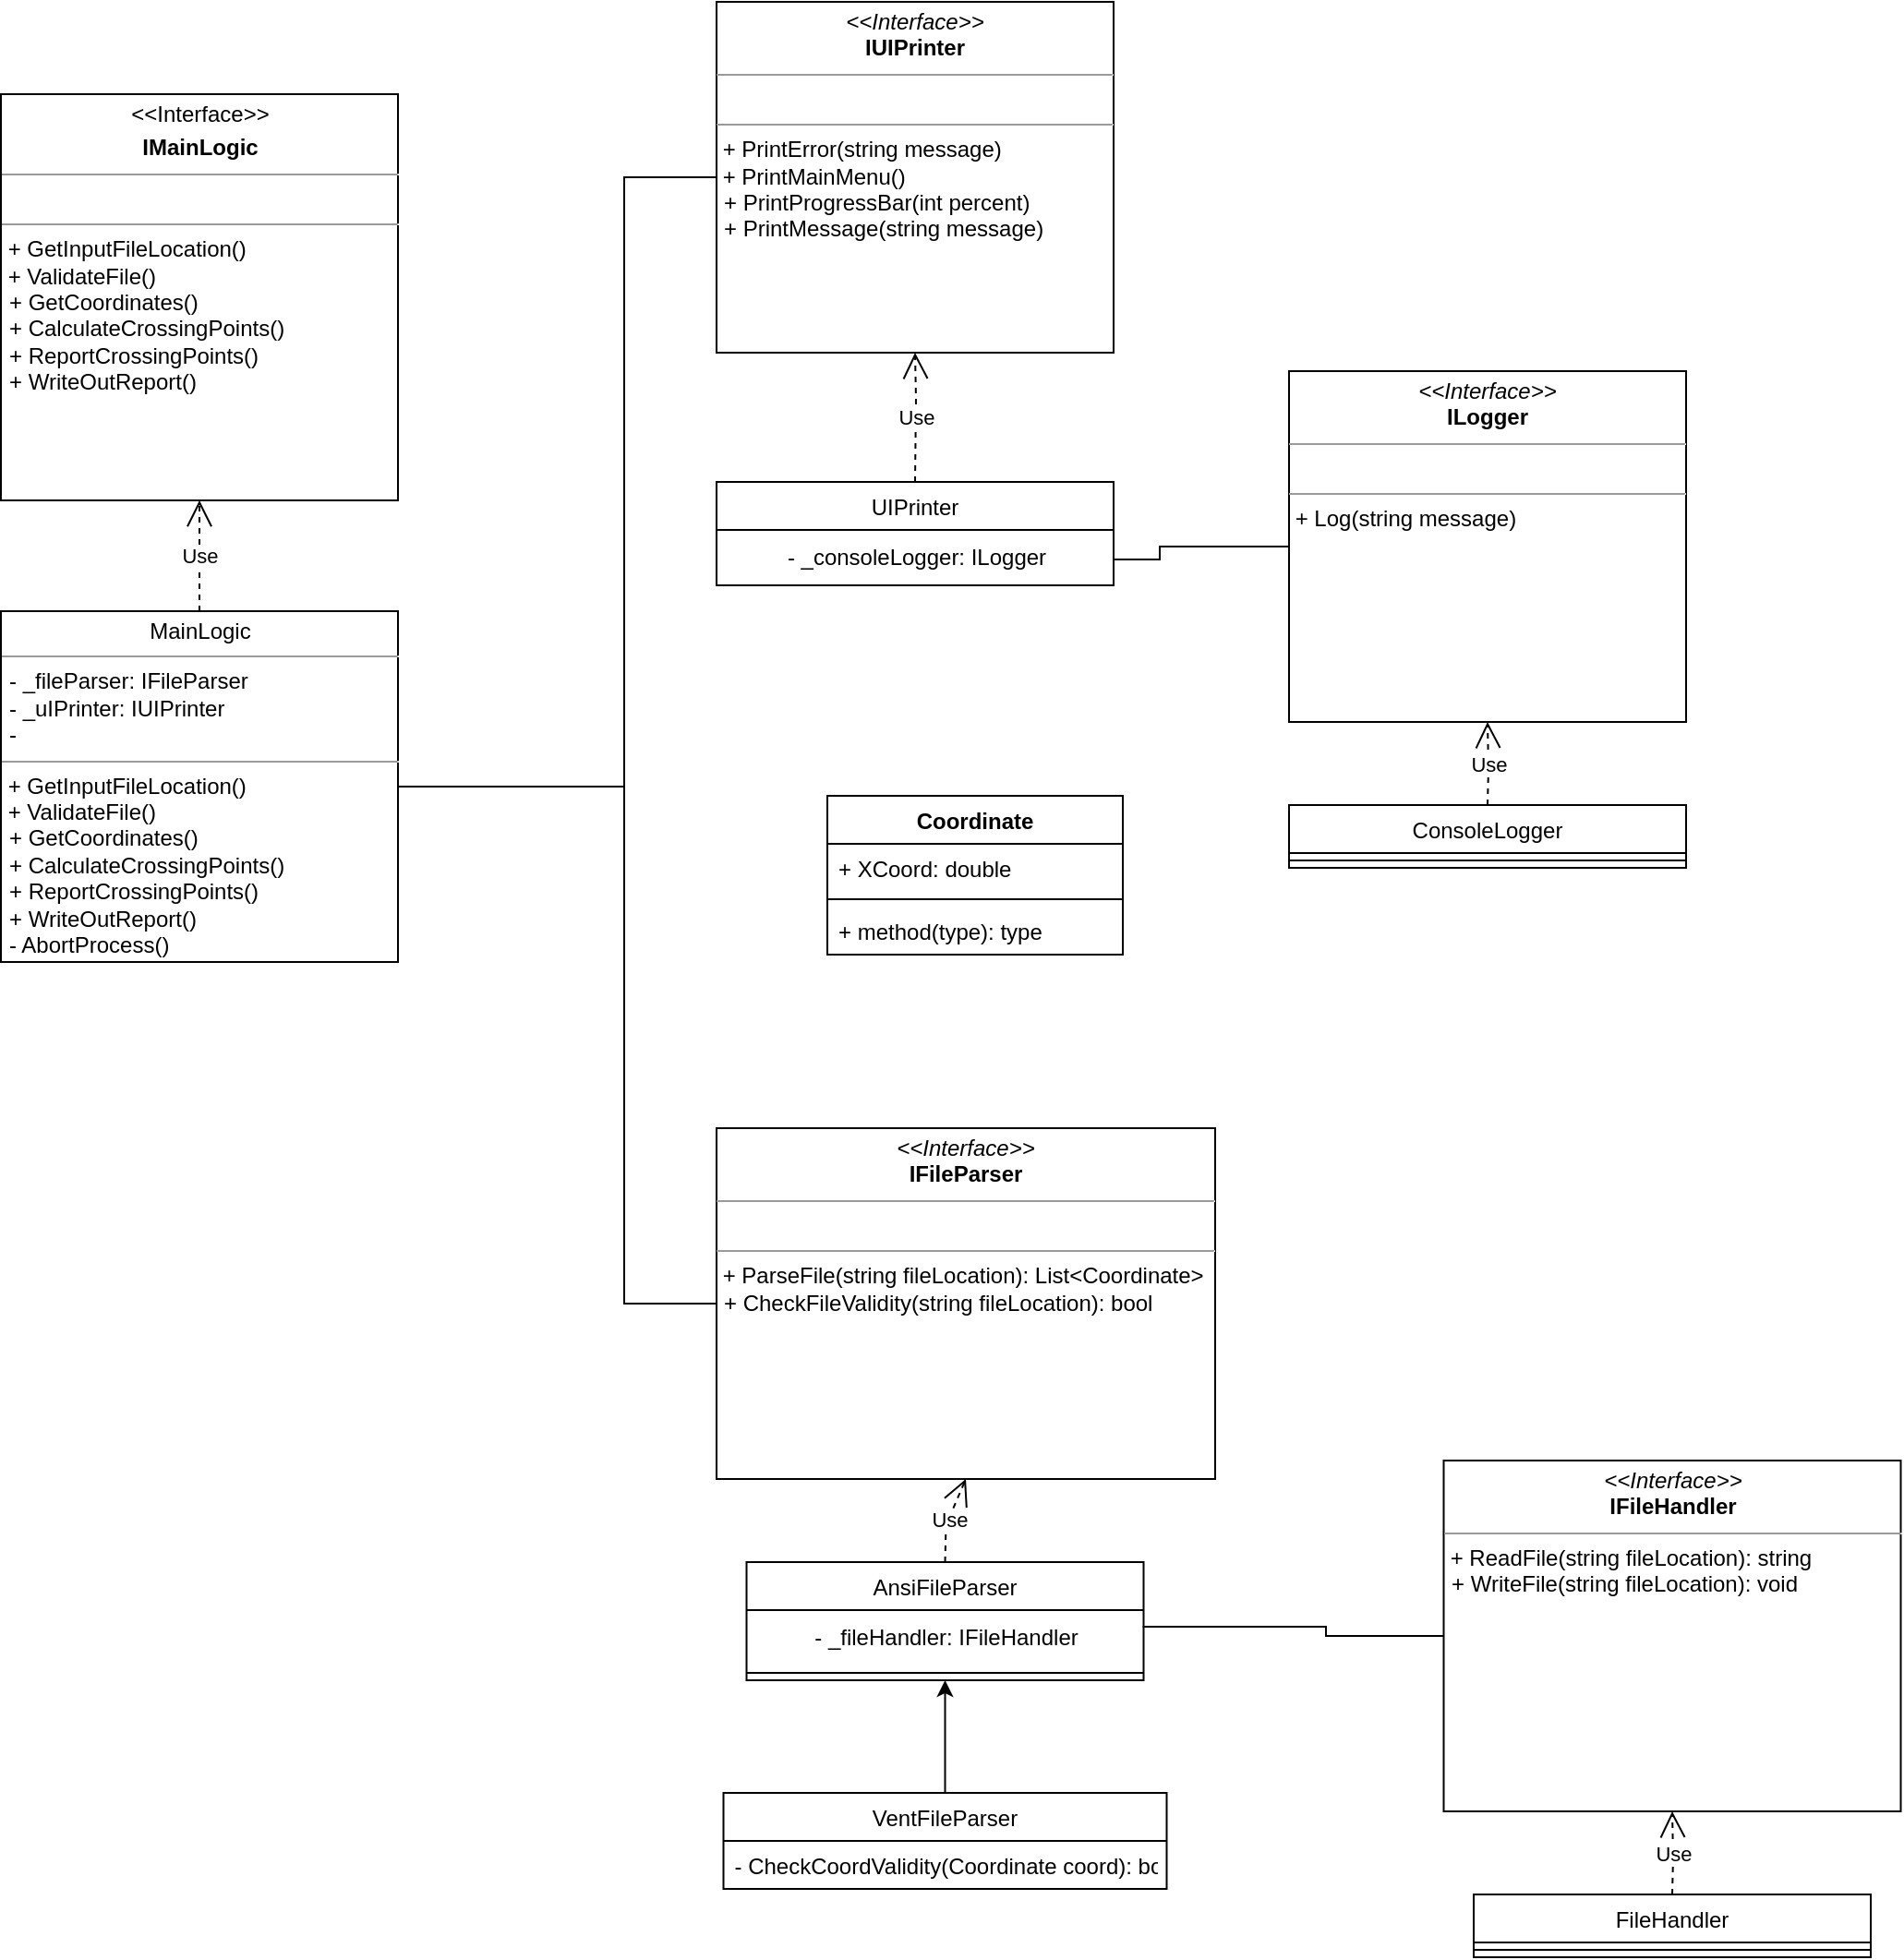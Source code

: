 <mxfile version="20.8.13" type="device"><diagram id="C5RBs43oDa-KdzZeNtuy" name="Page-1"><mxGraphModel dx="2514" dy="889" grid="1" gridSize="10" guides="1" tooltips="1" connect="1" arrows="1" fold="1" page="1" pageScale="1" pageWidth="827" pageHeight="1169" math="0" shadow="0"><root><mxCell id="WIyWlLk6GJQsqaUBKTNV-0"/><mxCell id="WIyWlLk6GJQsqaUBKTNV-1" parent="WIyWlLk6GJQsqaUBKTNV-0"/><mxCell id="u6W1rbZ5G3GZW_-d9yAA-17" value="AnsiFileParser" style="swimlane;fontStyle=0;align=center;verticalAlign=top;childLayout=stackLayout;horizontal=1;startSize=26;horizontalStack=0;resizeParent=1;resizeParentMax=0;resizeLast=0;collapsible=1;marginBottom=0;" parent="WIyWlLk6GJQsqaUBKTNV-1" vertex="1"><mxGeometry x="306.25" y="1065" width="215" height="64" as="geometry"/></mxCell><mxCell id="7LkYLrlkYIZu47SqaTQl-26" value="- _fileHandler: IFileHandler" style="text;html=1;align=center;verticalAlign=middle;resizable=0;points=[];autosize=1;strokeColor=none;fillColor=none;" vertex="1" parent="u6W1rbZ5G3GZW_-d9yAA-17"><mxGeometry y="26" width="215" height="30" as="geometry"/></mxCell><mxCell id="u6W1rbZ5G3GZW_-d9yAA-19" value="" style="line;strokeWidth=1;fillColor=none;align=left;verticalAlign=middle;spacingTop=-1;spacingLeft=3;spacingRight=3;rotatable=0;labelPosition=right;points=[];portConstraint=eastwest;strokeColor=inherit;" parent="u6W1rbZ5G3GZW_-d9yAA-17" vertex="1"><mxGeometry y="56" width="215" height="8" as="geometry"/></mxCell><mxCell id="u6W1rbZ5G3GZW_-d9yAA-21" value="&lt;p style=&quot;margin:0px;margin-top:4px;text-align:center;&quot;&gt;&lt;i&gt;&amp;lt;&amp;lt;Interface&amp;gt;&amp;gt;&lt;/i&gt;&lt;br&gt;&lt;b&gt;IFileParser&lt;/b&gt;&lt;br&gt;&lt;/p&gt;&lt;hr size=&quot;1&quot;&gt;&lt;p style=&quot;margin:0px;margin-left:4px;&quot;&gt;&lt;br&gt;&lt;/p&gt;&lt;hr size=&quot;1&quot;&gt;&amp;nbsp;+ ParseFile(string fileLocation): List&amp;lt;Coordinate&amp;gt;&lt;br style=&quot;border-color: var(--border-color);&quot;&gt;&lt;p style=&quot;margin:0px;margin-left:4px;&quot;&gt;+ CheckFileValidity(string fileLocation): bool&lt;/p&gt;" style="verticalAlign=top;align=left;overflow=fill;fontSize=12;fontFamily=Helvetica;html=1;direction=south;" parent="WIyWlLk6GJQsqaUBKTNV-1" vertex="1"><mxGeometry x="290" y="830" width="270" height="190" as="geometry"/></mxCell><mxCell id="u6W1rbZ5G3GZW_-d9yAA-24" value="Use" style="endArrow=open;endSize=12;dashed=1;html=1;rounded=0;exitX=0.5;exitY=0;exitDx=0;exitDy=0;entryX=1;entryY=0.5;entryDx=0;entryDy=0;" parent="WIyWlLk6GJQsqaUBKTNV-1" source="u6W1rbZ5G3GZW_-d9yAA-17" target="u6W1rbZ5G3GZW_-d9yAA-21" edge="1"><mxGeometry width="160" relative="1" as="geometry"><mxPoint x="131.25" y="1175" as="sourcePoint"/><mxPoint x="291.25" y="1175" as="targetPoint"/><Array as="points"><mxPoint x="414.25" y="1045"/></Array></mxGeometry></mxCell><mxCell id="u6W1rbZ5G3GZW_-d9yAA-35" value="" style="endArrow=classic;html=1;rounded=0;exitX=0.5;exitY=0;exitDx=0;exitDy=0;entryX=0.5;entryY=1;entryDx=0;entryDy=0;" parent="WIyWlLk6GJQsqaUBKTNV-1" source="u6W1rbZ5G3GZW_-d9yAA-26" target="u6W1rbZ5G3GZW_-d9yAA-17" edge="1"><mxGeometry width="50" height="50" relative="1" as="geometry"><mxPoint x="493.75" y="1190" as="sourcePoint"/><mxPoint x="413.75" y="1150" as="targetPoint"/></mxGeometry></mxCell><mxCell id="u6W1rbZ5G3GZW_-d9yAA-53" value="&lt;p style=&quot;margin:0px;margin-top:4px;text-align:center;&quot;&gt;MainLogic&lt;br&gt;&lt;/p&gt;&lt;hr size=&quot;1&quot;&gt;&lt;p style=&quot;margin:0px;margin-left:4px;&quot;&gt;- _fileParser: IFileParser&lt;/p&gt;&lt;p style=&quot;margin:0px;margin-left:4px;&quot;&gt;- _uIPrinter: IUIPrinter&lt;/p&gt;&lt;p style=&quot;margin:0px;margin-left:4px;&quot;&gt;-&amp;nbsp;&lt;/p&gt;&lt;hr size=&quot;1&quot;&gt;&amp;nbsp;+ GetInputFileLocation()&lt;br&gt;&amp;nbsp;+ ValidateFile()&lt;br style=&quot;border-color: var(--border-color);&quot;&gt;&lt;p style=&quot;margin:0px;margin-left:4px;&quot;&gt;+ GetCoordinates()&lt;/p&gt;&lt;p style=&quot;margin:0px;margin-left:4px;&quot;&gt;+ CalculateCrossingPoints()&lt;br&gt;&lt;/p&gt;&lt;p style=&quot;margin:0px;margin-left:4px;&quot;&gt;+ ReportCrossingPoints()&lt;/p&gt;&lt;p style=&quot;margin:0px;margin-left:4px;&quot;&gt;+ WriteOutReport()&lt;/p&gt;&lt;p style=&quot;margin:0px;margin-left:4px;&quot;&gt;- AbortProcess()&lt;/p&gt;" style="verticalAlign=top;align=left;overflow=fill;fontSize=12;fontFamily=Helvetica;html=1;direction=south;" parent="WIyWlLk6GJQsqaUBKTNV-1" vertex="1"><mxGeometry x="-97.5" y="550" width="215" height="190" as="geometry"/></mxCell><mxCell id="7LkYLrlkYIZu47SqaTQl-0" value="ConsoleLogger" style="swimlane;fontStyle=0;align=center;verticalAlign=top;childLayout=stackLayout;horizontal=1;startSize=26;horizontalStack=0;resizeParent=1;resizeParentMax=0;resizeLast=0;collapsible=1;marginBottom=0;" vertex="1" parent="WIyWlLk6GJQsqaUBKTNV-1"><mxGeometry x="600" y="655" width="215" height="34" as="geometry"/></mxCell><mxCell id="7LkYLrlkYIZu47SqaTQl-1" value="" style="line;strokeWidth=1;fillColor=none;align=left;verticalAlign=middle;spacingTop=-1;spacingLeft=3;spacingRight=3;rotatable=0;labelPosition=right;points=[];portConstraint=eastwest;strokeColor=inherit;" vertex="1" parent="7LkYLrlkYIZu47SqaTQl-0"><mxGeometry y="26" width="215" height="8" as="geometry"/></mxCell><mxCell id="7LkYLrlkYIZu47SqaTQl-2" value="&lt;p style=&quot;margin:0px;margin-top:4px;text-align:center;&quot;&gt;&lt;i&gt;&amp;lt;&amp;lt;Interface&amp;gt;&amp;gt;&lt;/i&gt;&lt;br&gt;&lt;b&gt;ILogger&lt;/b&gt;&lt;br&gt;&lt;/p&gt;&lt;hr size=&quot;1&quot;&gt;&lt;p style=&quot;margin:0px;margin-left:4px;&quot;&gt;&lt;br&gt;&lt;/p&gt;&lt;hr size=&quot;1&quot;&gt;&amp;nbsp;+ Log(string message)&lt;br&gt;&amp;nbsp;" style="verticalAlign=top;align=left;overflow=fill;fontSize=12;fontFamily=Helvetica;html=1;direction=south;" vertex="1" parent="WIyWlLk6GJQsqaUBKTNV-1"><mxGeometry x="600" y="420" width="215" height="190" as="geometry"/></mxCell><mxCell id="7LkYLrlkYIZu47SqaTQl-3" value="Use" style="endArrow=open;endSize=12;dashed=1;html=1;rounded=0;exitX=0.5;exitY=0;exitDx=0;exitDy=0;entryX=1;entryY=0.5;entryDx=0;entryDy=0;" edge="1" parent="WIyWlLk6GJQsqaUBKTNV-1" source="7LkYLrlkYIZu47SqaTQl-0" target="7LkYLrlkYIZu47SqaTQl-2"><mxGeometry width="160" relative="1" as="geometry"><mxPoint x="425" y="765" as="sourcePoint"/><mxPoint x="585" y="765" as="targetPoint"/><Array as="points"><mxPoint x="708" y="635"/></Array></mxGeometry></mxCell><mxCell id="7LkYLrlkYIZu47SqaTQl-4" value="FileHandler" style="swimlane;fontStyle=0;align=center;verticalAlign=top;childLayout=stackLayout;horizontal=1;startSize=26;horizontalStack=0;resizeParent=1;resizeParentMax=0;resizeLast=0;collapsible=1;marginBottom=0;" vertex="1" parent="WIyWlLk6GJQsqaUBKTNV-1"><mxGeometry x="700" y="1245" width="215" height="34" as="geometry"/></mxCell><mxCell id="7LkYLrlkYIZu47SqaTQl-5" value="" style="line;strokeWidth=1;fillColor=none;align=left;verticalAlign=middle;spacingTop=-1;spacingLeft=3;spacingRight=3;rotatable=0;labelPosition=right;points=[];portConstraint=eastwest;strokeColor=inherit;" vertex="1" parent="7LkYLrlkYIZu47SqaTQl-4"><mxGeometry y="26" width="215" height="8" as="geometry"/></mxCell><mxCell id="7LkYLrlkYIZu47SqaTQl-6" value="&lt;p style=&quot;margin:0px;margin-top:4px;text-align:center;&quot;&gt;&lt;i&gt;&amp;lt;&amp;lt;Interface&amp;gt;&amp;gt;&lt;/i&gt;&lt;br&gt;&lt;b&gt;IFileHandler&lt;/b&gt;&lt;br&gt;&lt;/p&gt;&lt;hr size=&quot;1&quot;&gt;&lt;p style=&quot;margin:0px;margin-left:4px;&quot;&gt;&lt;/p&gt;&amp;nbsp;+ ReadFile(string fileLocation): string&lt;br style=&quot;border-color: var(--border-color);&quot;&gt;&lt;p style=&quot;margin:0px;margin-left:4px;&quot;&gt;+ WriteFile(string fileLocation): void&lt;/p&gt;" style="verticalAlign=top;align=left;overflow=fill;fontSize=12;fontFamily=Helvetica;html=1;direction=south;" vertex="1" parent="WIyWlLk6GJQsqaUBKTNV-1"><mxGeometry x="683.75" y="1010" width="247.5" height="190" as="geometry"/></mxCell><mxCell id="7LkYLrlkYIZu47SqaTQl-7" value="Use" style="endArrow=open;endSize=12;dashed=1;html=1;rounded=0;exitX=0.5;exitY=0;exitDx=0;exitDy=0;entryX=1;entryY=0.5;entryDx=0;entryDy=0;" edge="1" parent="WIyWlLk6GJQsqaUBKTNV-1" source="7LkYLrlkYIZu47SqaTQl-4" target="7LkYLrlkYIZu47SqaTQl-6"><mxGeometry width="160" relative="1" as="geometry"><mxPoint x="525" y="1355" as="sourcePoint"/><mxPoint x="685" y="1355" as="targetPoint"/><Array as="points"><mxPoint x="808" y="1225"/></Array></mxGeometry></mxCell><mxCell id="7LkYLrlkYIZu47SqaTQl-12" value="UIPrinter" style="swimlane;fontStyle=0;align=center;verticalAlign=top;childLayout=stackLayout;horizontal=1;startSize=26;horizontalStack=0;resizeParent=1;resizeParentMax=0;resizeLast=0;collapsible=1;marginBottom=0;" vertex="1" parent="WIyWlLk6GJQsqaUBKTNV-1"><mxGeometry x="290" y="480" width="215" height="56" as="geometry"/></mxCell><mxCell id="7LkYLrlkYIZu47SqaTQl-24" value="- _consoleLogger: ILogger" style="text;html=1;align=center;verticalAlign=middle;resizable=0;points=[];autosize=1;strokeColor=none;fillColor=none;" vertex="1" parent="7LkYLrlkYIZu47SqaTQl-12"><mxGeometry y="26" width="215" height="30" as="geometry"/></mxCell><mxCell id="7LkYLrlkYIZu47SqaTQl-14" value="&lt;p style=&quot;margin:0px;margin-top:4px;text-align:center;&quot;&gt;&lt;i&gt;&amp;lt;&amp;lt;Interface&amp;gt;&amp;gt;&lt;/i&gt;&lt;br&gt;&lt;b&gt;IUIPrinter&lt;/b&gt;&lt;br&gt;&lt;/p&gt;&lt;hr size=&quot;1&quot;&gt;&lt;p style=&quot;margin:0px;margin-left:4px;&quot;&gt;&lt;br&gt;&lt;/p&gt;&lt;hr size=&quot;1&quot;&gt;&amp;nbsp;+ PrintError(string message)&lt;br style=&quot;border-color: var(--border-color);&quot;&gt;&amp;nbsp;+ PrintMainMenu()&lt;br style=&quot;border-color: var(--border-color);&quot;&gt;&lt;p style=&quot;border-color: var(--border-color); margin: 0px 0px 0px 4px;&quot;&gt;+ PrintProgressBar(int percent)&lt;/p&gt;&lt;p style=&quot;border-color: var(--border-color); margin: 0px 0px 0px 4px;&quot;&gt;+ PrintMessage(string message)&lt;/p&gt;&amp;nbsp;" style="verticalAlign=top;align=left;overflow=fill;fontSize=12;fontFamily=Helvetica;html=1;direction=south;" vertex="1" parent="WIyWlLk6GJQsqaUBKTNV-1"><mxGeometry x="290" y="220" width="215" height="190" as="geometry"/></mxCell><mxCell id="7LkYLrlkYIZu47SqaTQl-15" value="Use" style="endArrow=open;endSize=12;dashed=1;html=1;rounded=0;exitX=0.5;exitY=0;exitDx=0;exitDy=0;entryX=1;entryY=0.5;entryDx=0;entryDy=0;" edge="1" parent="WIyWlLk6GJQsqaUBKTNV-1" source="7LkYLrlkYIZu47SqaTQl-12" target="7LkYLrlkYIZu47SqaTQl-14"><mxGeometry width="160" relative="1" as="geometry"><mxPoint x="115" y="565" as="sourcePoint"/><mxPoint x="275" y="565" as="targetPoint"/><Array as="points"><mxPoint x="398" y="435"/></Array></mxGeometry></mxCell><mxCell id="7LkYLrlkYIZu47SqaTQl-16" value="" style="endArrow=none;html=1;rounded=0;entryX=0.5;entryY=1;entryDx=0;entryDy=0;exitX=1;exitY=0.75;exitDx=0;exitDy=0;" edge="1" parent="WIyWlLk6GJQsqaUBKTNV-1" source="7LkYLrlkYIZu47SqaTQl-12" target="7LkYLrlkYIZu47SqaTQl-2"><mxGeometry width="50" height="50" relative="1" as="geometry"><mxPoint x="430" y="540" as="sourcePoint"/><mxPoint x="540" y="740" as="targetPoint"/><Array as="points"><mxPoint x="530" y="522"/><mxPoint x="530" y="515"/></Array></mxGeometry></mxCell><mxCell id="7LkYLrlkYIZu47SqaTQl-21" value="" style="endArrow=none;html=1;rounded=0;entryX=0.5;entryY=1;entryDx=0;entryDy=0;exitX=0.5;exitY=0;exitDx=0;exitDy=0;" edge="1" parent="WIyWlLk6GJQsqaUBKTNV-1" source="u6W1rbZ5G3GZW_-d9yAA-53" target="7LkYLrlkYIZu47SqaTQl-14"><mxGeometry width="50" height="50" relative="1" as="geometry"><mxPoint x="10" y="472" as="sourcePoint"/><mxPoint x="330" y="640" as="targetPoint"/><Array as="points"><mxPoint x="240" y="645"/><mxPoint x="240" y="530"/><mxPoint x="240" y="315"/></Array></mxGeometry></mxCell><mxCell id="7LkYLrlkYIZu47SqaTQl-23" value="" style="endArrow=none;html=1;rounded=0;entryX=0.5;entryY=1;entryDx=0;entryDy=0;" edge="1" parent="WIyWlLk6GJQsqaUBKTNV-1" target="u6W1rbZ5G3GZW_-d9yAA-21"><mxGeometry width="50" height="50" relative="1" as="geometry"><mxPoint x="120" y="645" as="sourcePoint"/><mxPoint x="250" y="370" as="targetPoint"/><Array as="points"><mxPoint x="240" y="645"/><mxPoint x="240" y="925"/></Array></mxGeometry></mxCell><mxCell id="u6W1rbZ5G3GZW_-d9yAA-26" value="VentFileParser" style="swimlane;fontStyle=0;align=center;verticalAlign=top;childLayout=stackLayout;horizontal=1;startSize=26;horizontalStack=0;resizeParent=1;resizeParentMax=0;resizeLast=0;collapsible=1;marginBottom=0;" parent="WIyWlLk6GJQsqaUBKTNV-1" vertex="1"><mxGeometry x="293.75" y="1190" width="240" height="52" as="geometry"/></mxCell><mxCell id="u6W1rbZ5G3GZW_-d9yAA-29" value="- CheckCoordValidity(Coordinate coord): bool " style="text;strokeColor=none;fillColor=none;align=left;verticalAlign=top;spacingLeft=4;spacingRight=4;overflow=hidden;rotatable=0;points=[[0,0.5],[1,0.5]];portConstraint=eastwest;" parent="u6W1rbZ5G3GZW_-d9yAA-26" vertex="1"><mxGeometry y="26" width="240" height="26" as="geometry"/></mxCell><mxCell id="7LkYLrlkYIZu47SqaTQl-27" value="" style="endArrow=none;html=1;rounded=0;entryX=0.5;entryY=1;entryDx=0;entryDy=0;exitX=0.998;exitY=0.3;exitDx=0;exitDy=0;exitPerimeter=0;" edge="1" parent="WIyWlLk6GJQsqaUBKTNV-1" source="7LkYLrlkYIZu47SqaTQl-26" target="7LkYLrlkYIZu47SqaTQl-6"><mxGeometry width="50" height="50" relative="1" as="geometry"><mxPoint x="653.75" y="1160" as="sourcePoint"/><mxPoint x="703.75" y="1110" as="targetPoint"/><Array as="points"><mxPoint x="600" y="1100"/><mxPoint x="620" y="1100"/><mxPoint x="620" y="1105"/></Array></mxGeometry></mxCell><mxCell id="7LkYLrlkYIZu47SqaTQl-28" value="Coordinate" style="swimlane;fontStyle=1;align=center;verticalAlign=top;childLayout=stackLayout;horizontal=1;startSize=26;horizontalStack=0;resizeParent=1;resizeParentMax=0;resizeLast=0;collapsible=1;marginBottom=0;" vertex="1" parent="WIyWlLk6GJQsqaUBKTNV-1"><mxGeometry x="350" y="650" width="160" height="86" as="geometry"/></mxCell><mxCell id="7LkYLrlkYIZu47SqaTQl-29" value="+ XCoord: double" style="text;strokeColor=none;fillColor=none;align=left;verticalAlign=top;spacingLeft=4;spacingRight=4;overflow=hidden;rotatable=0;points=[[0,0.5],[1,0.5]];portConstraint=eastwest;" vertex="1" parent="7LkYLrlkYIZu47SqaTQl-28"><mxGeometry y="26" width="160" height="26" as="geometry"/></mxCell><mxCell id="7LkYLrlkYIZu47SqaTQl-30" value="" style="line;strokeWidth=1;fillColor=none;align=left;verticalAlign=middle;spacingTop=-1;spacingLeft=3;spacingRight=3;rotatable=0;labelPosition=right;points=[];portConstraint=eastwest;strokeColor=inherit;" vertex="1" parent="7LkYLrlkYIZu47SqaTQl-28"><mxGeometry y="52" width="160" height="8" as="geometry"/></mxCell><mxCell id="7LkYLrlkYIZu47SqaTQl-31" value="+ method(type): type" style="text;strokeColor=none;fillColor=none;align=left;verticalAlign=top;spacingLeft=4;spacingRight=4;overflow=hidden;rotatable=0;points=[[0,0.5],[1,0.5]];portConstraint=eastwest;" vertex="1" parent="7LkYLrlkYIZu47SqaTQl-28"><mxGeometry y="60" width="160" height="26" as="geometry"/></mxCell><mxCell id="7LkYLrlkYIZu47SqaTQl-32" value="&lt;p style=&quot;margin:0px;margin-top:4px;text-align:center;&quot;&gt;&amp;lt;&amp;lt;Interface&amp;gt;&amp;gt;&lt;/p&gt;&lt;p style=&quot;margin:0px;margin-top:4px;text-align:center;&quot;&gt;&lt;b&gt;IMainLogic&lt;/b&gt;&lt;br&gt;&lt;/p&gt;&lt;hr size=&quot;1&quot;&gt;&lt;p style=&quot;margin:0px;margin-left:4px;&quot;&gt;&lt;br&gt;&lt;/p&gt;&lt;hr size=&quot;1&quot;&gt;&amp;nbsp;+ GetInputFileLocation()&lt;br&gt;&amp;nbsp;+ ValidateFile()&lt;br style=&quot;border-color: var(--border-color);&quot;&gt;&lt;p style=&quot;margin:0px;margin-left:4px;&quot;&gt;+ GetCoordinates()&lt;/p&gt;&lt;p style=&quot;margin:0px;margin-left:4px;&quot;&gt;+ CalculateCrossingPoints()&lt;br&gt;&lt;/p&gt;&lt;p style=&quot;margin:0px;margin-left:4px;&quot;&gt;+ ReportCrossingPoints()&lt;/p&gt;&lt;p style=&quot;margin:0px;margin-left:4px;&quot;&gt;+ WriteOutReport()&lt;/p&gt;&lt;p style=&quot;margin:0px;margin-left:4px;&quot;&gt;&lt;br&gt;&lt;/p&gt;" style="verticalAlign=top;align=left;overflow=fill;fontSize=12;fontFamily=Helvetica;html=1;direction=south;" vertex="1" parent="WIyWlLk6GJQsqaUBKTNV-1"><mxGeometry x="-97.5" y="270" width="215" height="220" as="geometry"/></mxCell><mxCell id="7LkYLrlkYIZu47SqaTQl-36" value="Use" style="endArrow=open;endSize=12;dashed=1;html=1;rounded=0;entryX=1;entryY=0.5;entryDx=0;entryDy=0;exitX=0;exitY=0.5;exitDx=0;exitDy=0;" edge="1" parent="WIyWlLk6GJQsqaUBKTNV-1" source="u6W1rbZ5G3GZW_-d9yAA-53" target="7LkYLrlkYIZu47SqaTQl-32"><mxGeometry width="160" relative="1" as="geometry"><mxPoint x="350" y="460" as="sourcePoint"/><mxPoint x="510" y="460" as="targetPoint"/></mxGeometry></mxCell></root></mxGraphModel></diagram></mxfile>